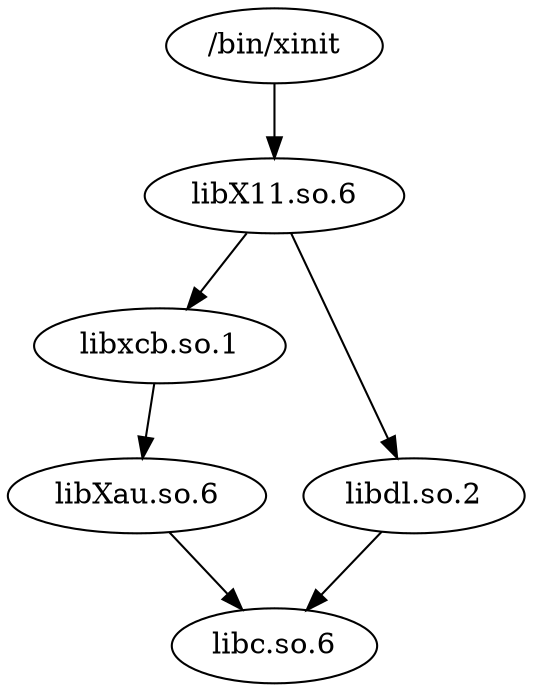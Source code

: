 digraph G {
	graph [layout=dot];
	_bin_xinit	 [label="/bin/xinit"];
	libX11_so_6	 [label="libX11.so.6"];
	_bin_xinit -> libX11_so_6;
	libxcb_so_1	 [label="libxcb.so.1"];
	libX11_so_6 -> libxcb_so_1;
	libdl_so_2	 [label="libdl.so.2"];
	libX11_so_6 -> libdl_so_2;
	libc_so_6	 [label="libc.so.6"];
	libdl_so_2 -> libc_so_6;
	libXau_so_6	 [label="libXau.so.6"];
	libxcb_so_1 -> libXau_so_6;
	libXau_so_6 -> libc_so_6;
}
